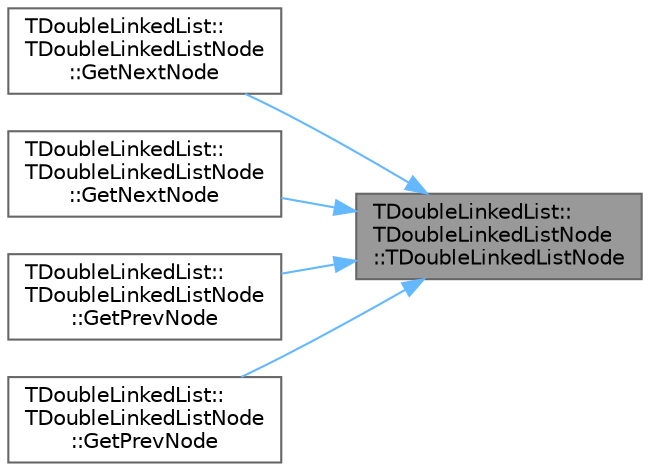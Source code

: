 digraph "TDoubleLinkedList::TDoubleLinkedListNode::TDoubleLinkedListNode"
{
 // INTERACTIVE_SVG=YES
 // LATEX_PDF_SIZE
  bgcolor="transparent";
  edge [fontname=Helvetica,fontsize=10,labelfontname=Helvetica,labelfontsize=10];
  node [fontname=Helvetica,fontsize=10,shape=box,height=0.2,width=0.4];
  rankdir="RL";
  Node1 [id="Node000001",label="TDoubleLinkedList::\lTDoubleLinkedListNode\l::TDoubleLinkedListNode",height=0.2,width=0.4,color="gray40", fillcolor="grey60", style="filled", fontcolor="black",tooltip="Constructor."];
  Node1 -> Node2 [id="edge1_Node000001_Node000002",dir="back",color="steelblue1",style="solid",tooltip=" "];
  Node2 [id="Node000002",label="TDoubleLinkedList::\lTDoubleLinkedListNode\l::GetNextNode",height=0.2,width=0.4,color="grey40", fillcolor="white", style="filled",URL="$df/db1/classTDoubleLinkedList_1_1TDoubleLinkedListNode.html#a929cacd5ceefc7c16dba04177fd41552",tooltip=" "];
  Node1 -> Node3 [id="edge2_Node000001_Node000003",dir="back",color="steelblue1",style="solid",tooltip=" "];
  Node3 [id="Node000003",label="TDoubleLinkedList::\lTDoubleLinkedListNode\l::GetNextNode",height=0.2,width=0.4,color="grey40", fillcolor="white", style="filled",URL="$df/db1/classTDoubleLinkedList_1_1TDoubleLinkedListNode.html#ae65a8288eaba88988992bf9126b83cd0",tooltip=" "];
  Node1 -> Node4 [id="edge3_Node000001_Node000004",dir="back",color="steelblue1",style="solid",tooltip=" "];
  Node4 [id="Node000004",label="TDoubleLinkedList::\lTDoubleLinkedListNode\l::GetPrevNode",height=0.2,width=0.4,color="grey40", fillcolor="white", style="filled",URL="$df/db1/classTDoubleLinkedList_1_1TDoubleLinkedListNode.html#a533ce54672897f518982c14296707e17",tooltip=" "];
  Node1 -> Node5 [id="edge4_Node000001_Node000005",dir="back",color="steelblue1",style="solid",tooltip=" "];
  Node5 [id="Node000005",label="TDoubleLinkedList::\lTDoubleLinkedListNode\l::GetPrevNode",height=0.2,width=0.4,color="grey40", fillcolor="white", style="filled",URL="$df/db1/classTDoubleLinkedList_1_1TDoubleLinkedListNode.html#aa6efcd829afb94fbdca0b9ad99f09ec6",tooltip=" "];
}

